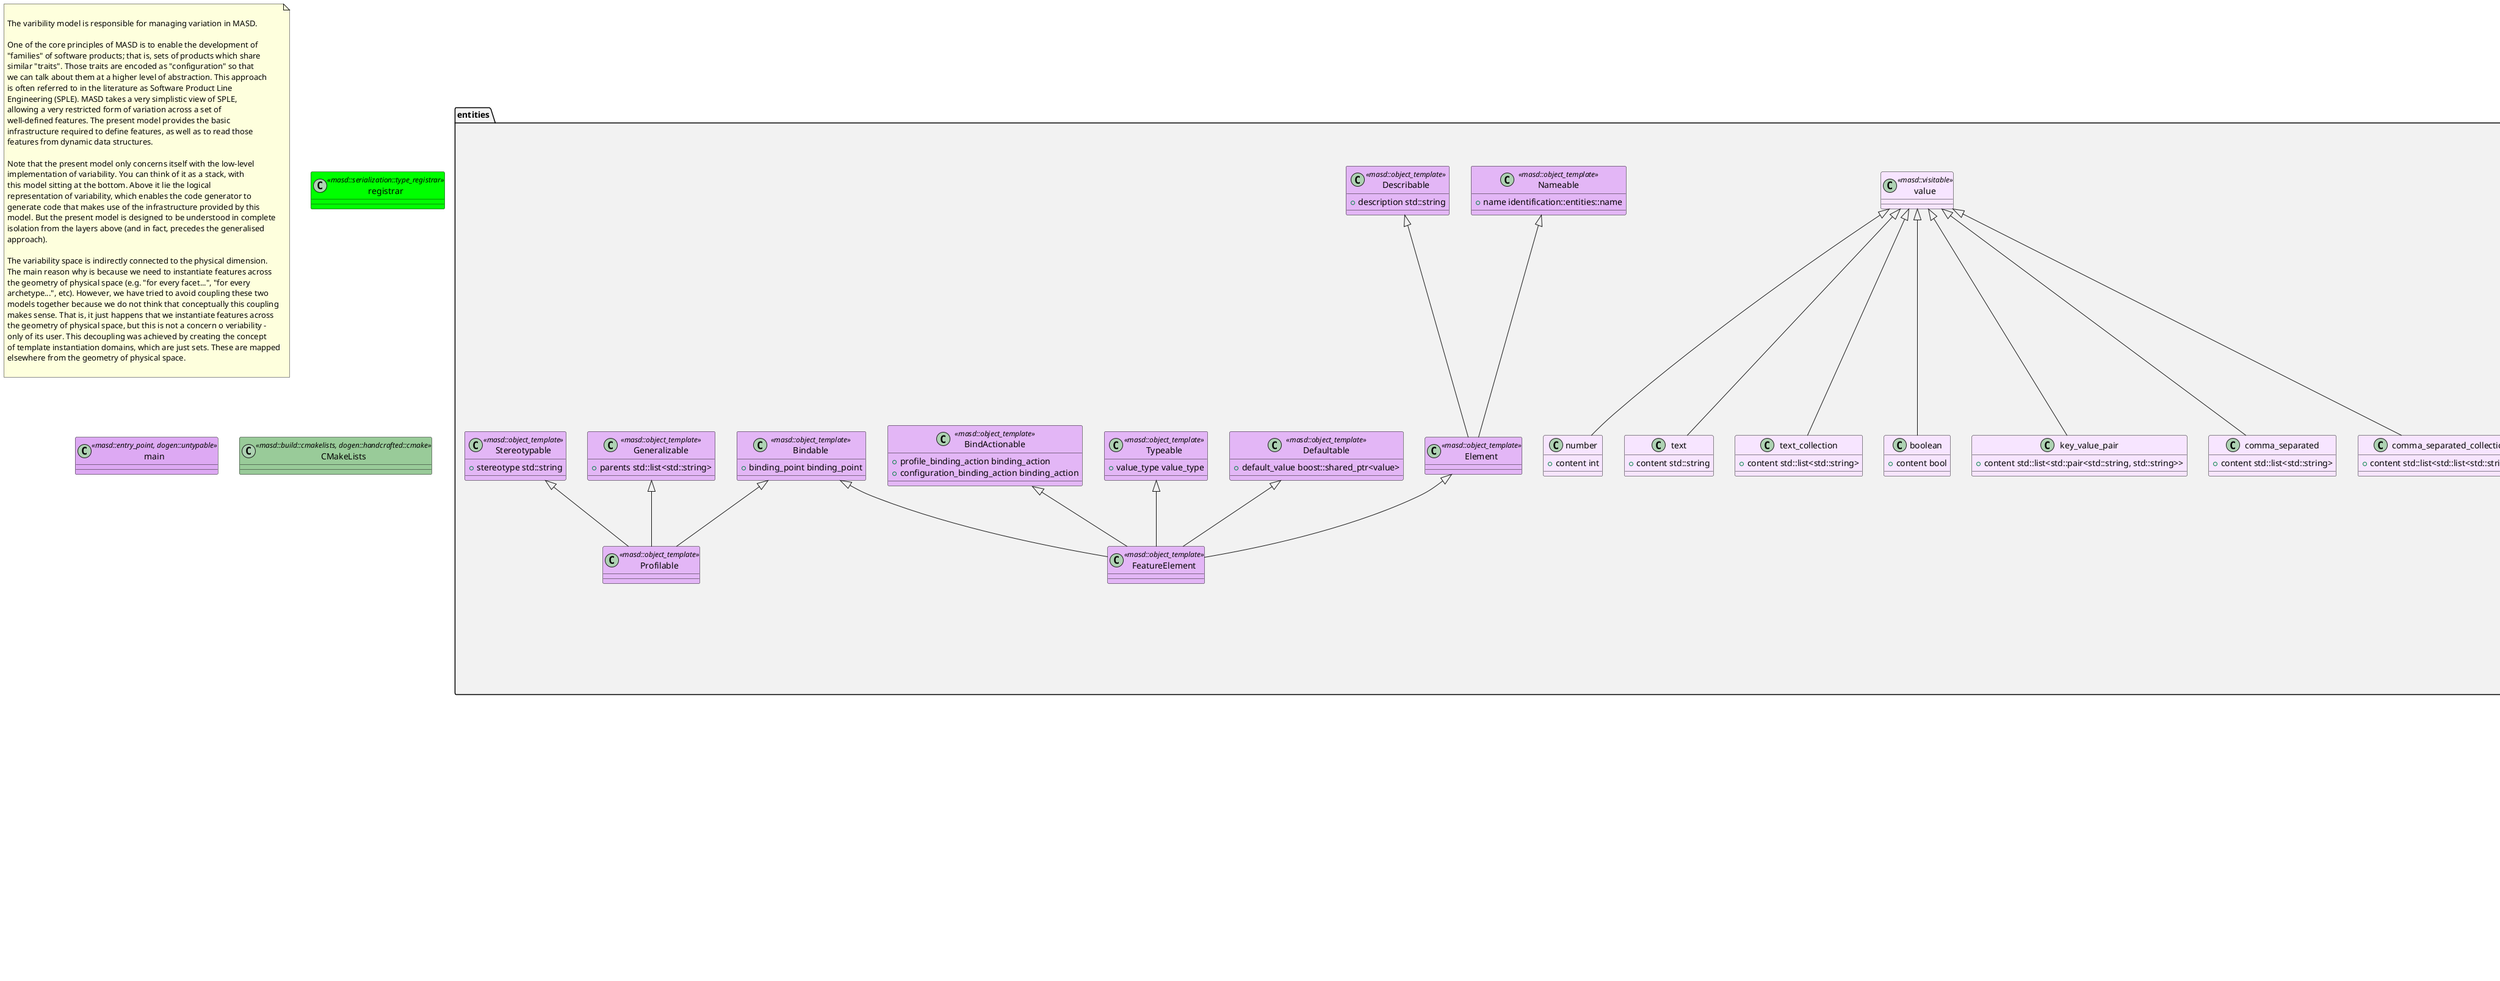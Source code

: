 @startuml
set namespaceSeparator ::
note as N1

The varibility model is responsible for managing variation in MASD.

One of the core principles of MASD is to enable the development of
"families" of software products; that is, sets of products which share
similar "traits". Those traits are encoded as "configuration" so that
we can talk about them at a higher level of abstraction. This approach
is often referred to in the literature as Software Product Line
Engineering (SPLE). MASD takes a very simplistic view of SPLE,
allowing a very restricted form of variation across a set of
well-defined features. The present model provides the basic
infrastructure required to define features, as well as to read those
features from dynamic data structures.

Note that the present model only concerns itself with the low-level
implementation of variability. You can think of it as a stack, with
this model sitting at the bottom. Above it lie the logical
representation of variability, which enables the code generator to
generate code that makes use of the infrastructure provided by this
model. But the present model is designed to be understood in complete
isolation from the layers above (and in fact, precedes the generalised
approach).

The variability space is indirectly connected to the physical dimension.
The main reason why is because we need to instantiate features across
the geometry of physical space (e.g. "for every facet...", "for every
archetype...", etc). However, we have tried to avoid coupling these two
models together because we do not think that conceptually this coupling
makes sense. That is, it just happens that we instantiate features across
the geometry of physical space, but this is not a concern o veriability -
only of its user. This decoupling was achieved by creating the concept
of template instantiation domains, which are just sets. These are mapped
elsewhere from the geometry of physical space.

end note

namespace entities #F2F2F2 {
        class element <<Element>> #F7E5FF {
}

        class feature <<FeatureElement>> #F7E5FF {
                +{field} is_partially_matchable bool
}

entities::element <|-- entities::feature
        enum binding_point <<masd::enumeration, dogen::convertible>> #F2DAFD {
                +{field} any
                +{field} global
                +{field} element
                +{field} property
                +{field} operation
}

        class feature_model #F7E5FF {
                +{field} all std::list<feature>
                +{field} by_name std::unordered_map<std::string, feature>
                +{field} partially_matchable std::unordered_map<std::string, feature>
}

        class feature_template <<FeatureElement, Templateable>> #F7E5FF {
                +{field} default_value_overrides std::list<default_value_override>
}

entities::element <|-- entities::feature_template
        enum value_type <<masd::enumeration, dogen::convertible>> #F2DAFD {
                +{field} text
                +{field} text_collection
                +{field} number
                +{field} boolean
                +{field} key_value_pair
                +{field} comma_separated
                +{field} comma_separated_collection
}

        class profile_template <<Profilable>> #F7E5FF {
                +{field} templates std::list<configuration_point_template>
}

entities::element <|-- entities::profile_template
        class configuration_point_template <<Templateable>> #F7E5FF {
                +{field} untyped_value std::list<std::string>
}

entities::element <|-- entities::configuration_point_template
        class value <<masd::visitable>> #F7E5FF {
}

        class number #F7E5FF {
                +{field} content int
}

entities::value <|-- entities::number
        class text #F7E5FF {
                +{field} content std::string
}

entities::value <|-- entities::text
        class text_collection #F7E5FF {
                +{field} content std::list<std::string>
}

entities::value <|-- entities::text_collection
        class boolean #F7E5FF {
                +{field} content bool
}

entities::value <|-- entities::boolean
        class key_value_pair #F7E5FF {
                +{field} content std::list<std::pair<std::string, std::string>>
}

entities::value <|-- entities::key_value_pair
        class configuration <<ConfigurationStore>> #F7E5FF {
                +{field} profile_bindings std::list<potential_binding>
                +{field} configuration_bindings std::list<potential_binding>
                +{field} source_binding_point binding_point
                +{field} from_target bool
}

entities::element <|-- entities::configuration
        class configuration_point <<Valuable>> #F7E5FF {
}

entities::element <|-- entities::configuration_point
        class Nameable <<masd::object_template>> #E3B6F6 {
                +{field} name identification::entities::name
}

        class Describable <<masd::object_template>> #E3B6F6 {
                +{field} description std::string
}

        class Element <<masd::object_template>> #E3B6F6 {
}

entities::Nameable <|-- entities::Element
entities::Describable <|-- entities::Element
        class Defaultable <<masd::object_template>> #E3B6F6 {
                +{field} default_value boost::shared_ptr<value>
}

        class Typeable <<masd::object_template>> #E3B6F6 {
                +{field} value_type value_type
}

        class BindActionable <<masd::object_template>> #E3B6F6 {
                +{field} profile_binding_action binding_action
                +{field} configuration_binding_action binding_action
}

        class Bindable <<masd::object_template>> #E3B6F6 {
                +{field} binding_point binding_point
}

        class FeatureElement <<masd::object_template>> #E3B6F6 {
}

entities::Element <|-- entities::FeatureElement
entities::Defaultable <|-- entities::FeatureElement
entities::Typeable <|-- entities::FeatureElement
entities::BindActionable <|-- entities::FeatureElement
entities::Bindable <|-- entities::FeatureElement
        class Templateable <<masd::object_template>> #E3B6F6 {
                +{field} instantiation_domain_name std::string
}

        class Valuable <<masd::object_template>> #E3B6F6 {
                +{field} value boost::shared_ptr<value>
}

        class ConfigurationStore <<masd::object_template>> #E3B6F6 {
                +{field} configuration_points std::unordered_map<std::string, configuration_point>
}

        class profile <<ConfigurationStore, Profilable>> #F7E5FF {
                +{field} merged bool
                +{field} base_layer_profile std::string
}

entities::element <|-- entities::profile
        enum binding_action <<masd::enumeration>> #F2DAFD {
                +{field} ignore
                +{field} copy
}

        class profile_repository #F7E5FF {
                +{field} by_name std::unordered_map<std::string, profile>
                +{field} by_stereotype std::unordered_map<std::string, profile>
}

        class configuration_model_set #F7E5FF {
                +{field} models std::list<configuration_model>
}

        class configuration_model #F7E5FF {
                +{field} global boost::shared_ptr<configuration>
                +{field} local std::unordered_map<std::string, boost::shared_ptr<configuration>>
}

        class profile_template_repository #F7E5FF {
                +{field} templates std::list<profile_template>
}

        class potential_binding #F7E5FF {
                +{field} name std::string
                +{field} realized bool
}

        class feature_template_repository #F7E5FF {
                +{field} templates std::list<feature_template>
}

        class feature_repository #F7E5FF {
                +{field} features std::list<feature>
}

        class default_value_override #F7E5FF {
                +{field} key_ends_with std::string
                +{field} default_value boost::shared_ptr<value>
}

        class Generalizable <<masd::object_template>> #E3B6F6 {
                +{field} parents std::list<std::string>
}

        class Stereotypable <<masd::object_template>> #E3B6F6 {
                +{field} stereotype std::string
}

        class Profilable <<masd::object_template>> #E3B6F6 {
}

entities::Bindable <|-- entities::Profilable
entities::Generalizable <|-- entities::Profilable
entities::Stereotypable <|-- entities::Profilable
        class comma_separated #F7E5FF {
                +{field} content std::list<std::string>
}

entities::value <|-- entities::comma_separated
        class comma_separated_collection #F7E5FF {
                +{field} content std::list<std::list<std::string>>
}

entities::value <|-- entities::comma_separated_collection
}

namespace helpers #F2F2F2 {
        class feature_selector <<dogen::handcrafted::typeable>> #FFFACD {
}

        class configuration_factory <<dogen::handcrafted::typeable>> #FFFACD {
}

        class configuration_point_merger <<dogen::handcrafted::typeable>> #FFFACD {
}

        class value_factory <<dogen::handcrafted::typeable>> #FFFACD {
}

        class building_exception <<masd::exception>> #E8C2F8 {
}

        class selection_exception <<masd::exception>> #E8C2F8 {
}

        class configuration_selector <<dogen::handcrafted::typeable>> #FFFACD {
}

        class template_instantiator <<dogen::handcrafted::typeable>> #FFFACD {
}

        class instantiation_exception <<masd::exception>> #E8C2F8 {
}

        class registrar <<dogen::handcrafted::typeable>> #FFFACD {
                +{field} templates_repository entities::feature_template_repository
                +{field} features_repository entities::feature_repository
}

        class enum_mapper <<dogen::handcrafted::typeable>> #FFFACD {
}

        class enum_mapping_exception <<masd::exception>> #E8C2F8 {
}

        class relational_adapter <<dogen::handcrafted::typeable>> #FFFACD {
}

        class adaption_exception <<masd::exception>> #E8C2F8 {
}

        class configuration_points_factory <<dogen::handcrafted::typeable>> #FFFACD {
}

        class merging_exception <<masd::exception>> #E8C2F8 {
}

}

namespace transforms #F2F2F2 {
        class feature_model_production_chain <<dogen::handcrafted::typeable>> #FFFACD {
}

        class feature_template_instantiation_transform <<dogen::handcrafted::typeable>> #FFFACD {
}

        class feature_model_transform <<dogen::handcrafted::typeable>> #FFFACD {
}

        class profile_repository_production_chain <<dogen::handcrafted::typeable>> #FFFACD {
}

        class profile_template_instantiation_transform <<dogen::handcrafted::typeable>> #FFFACD {
}

        class profile_binding_transform <<dogen::handcrafted::typeable>> #FFFACD {
}

        class context <<dogen::typeable, dogen::pretty_printable>> #F7E5FF {
                +{field} compatibility_mode bool
                +{field} template_instantiation_domains std::unordered_map<std::string, std::vector<std::string>>
                +{field} tracer boost::shared_ptr<tracing::tracer>
}

        class profile_merging_transform <<dogen::handcrafted::typeable>> #FFFACD {
}

        class transformation_error <<masd::exception>> #E8C2F8 {
}

        class global_configuration_binding_transform <<dogen::handcrafted::typeable>> #FFFACD {
}

        class profile_repository_inputs #F7E5FF {
                +{field} profiles std::list<entities::profile>
                +{field} templates std::list<entities::profile_template>
}

}

namespace features #F2F2F2 {
        class profile <<masd::variability::feature_bundle>> #BAD7D7 {
                +{field} profile masd::variability::text
}

        class initializer <<masd::variability::initializer>> #A9CDCD {
}

}

class registrar <<masd::serialization::type_registrar>> #00FF00 {
}

class main <<masd::entry_point, dogen::untypable>> #DDA9F3 {
}

class CMakeLists <<masd::build::cmakelists, dogen::handcrafted::cmake>> #99CB99 {
}

@enduml
